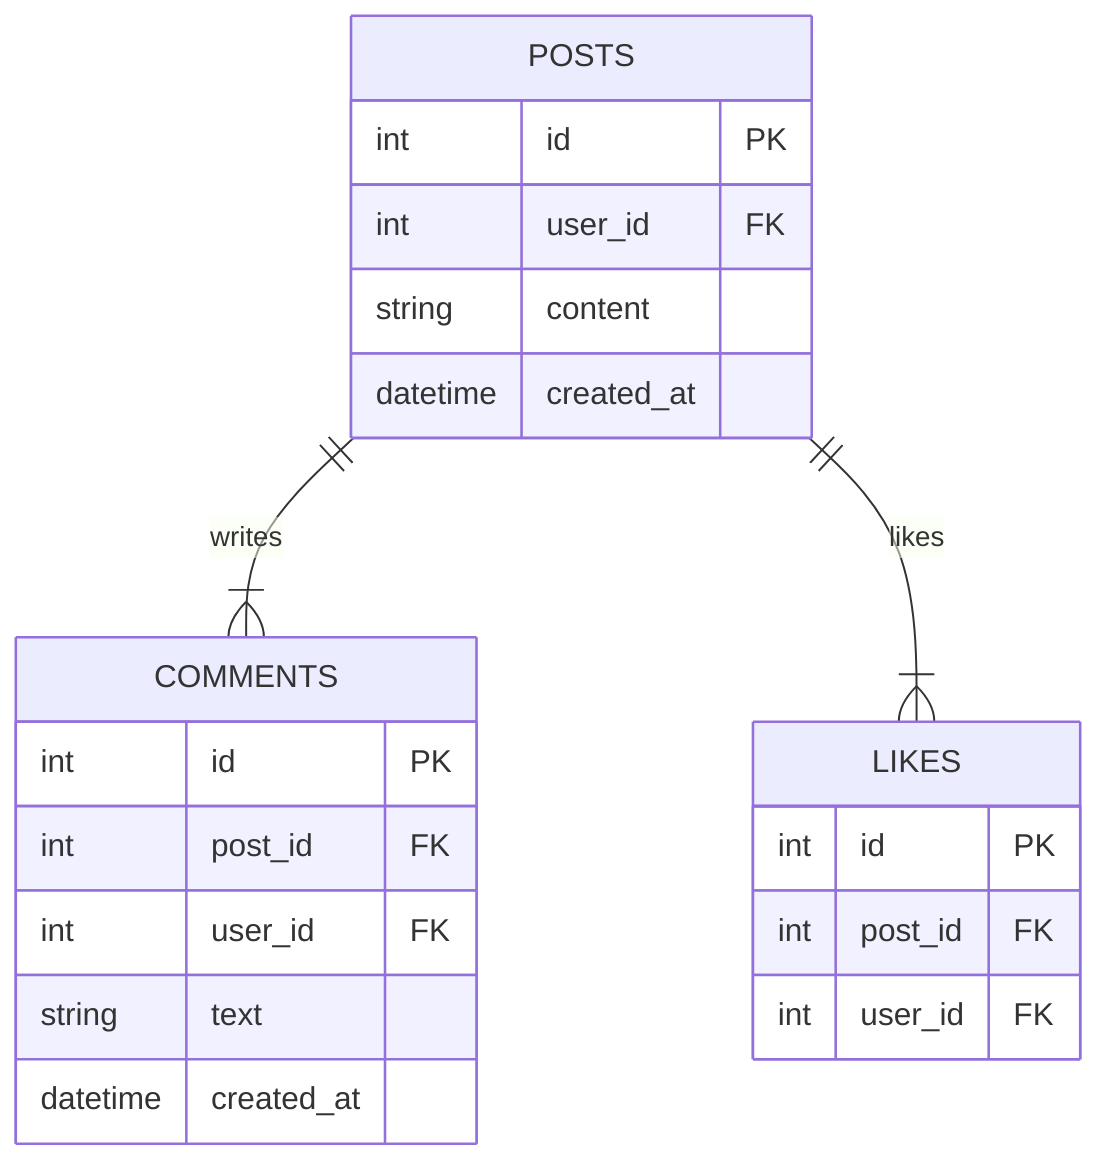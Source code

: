 erDiagram
    POSTS ||--|{ COMMENTS : writes
    POSTS ||--|{ LIKES : likes

    POSTS {
        int id PK
        int user_id FK
        string content
        datetime created_at
    }
    
    COMMENTS {
        int id PK
        int post_id FK
        int user_id FK
        string text
        datetime created_at
    }
    
    LIKES {
        int id PK
        int post_id FK
        int user_id FK
    }